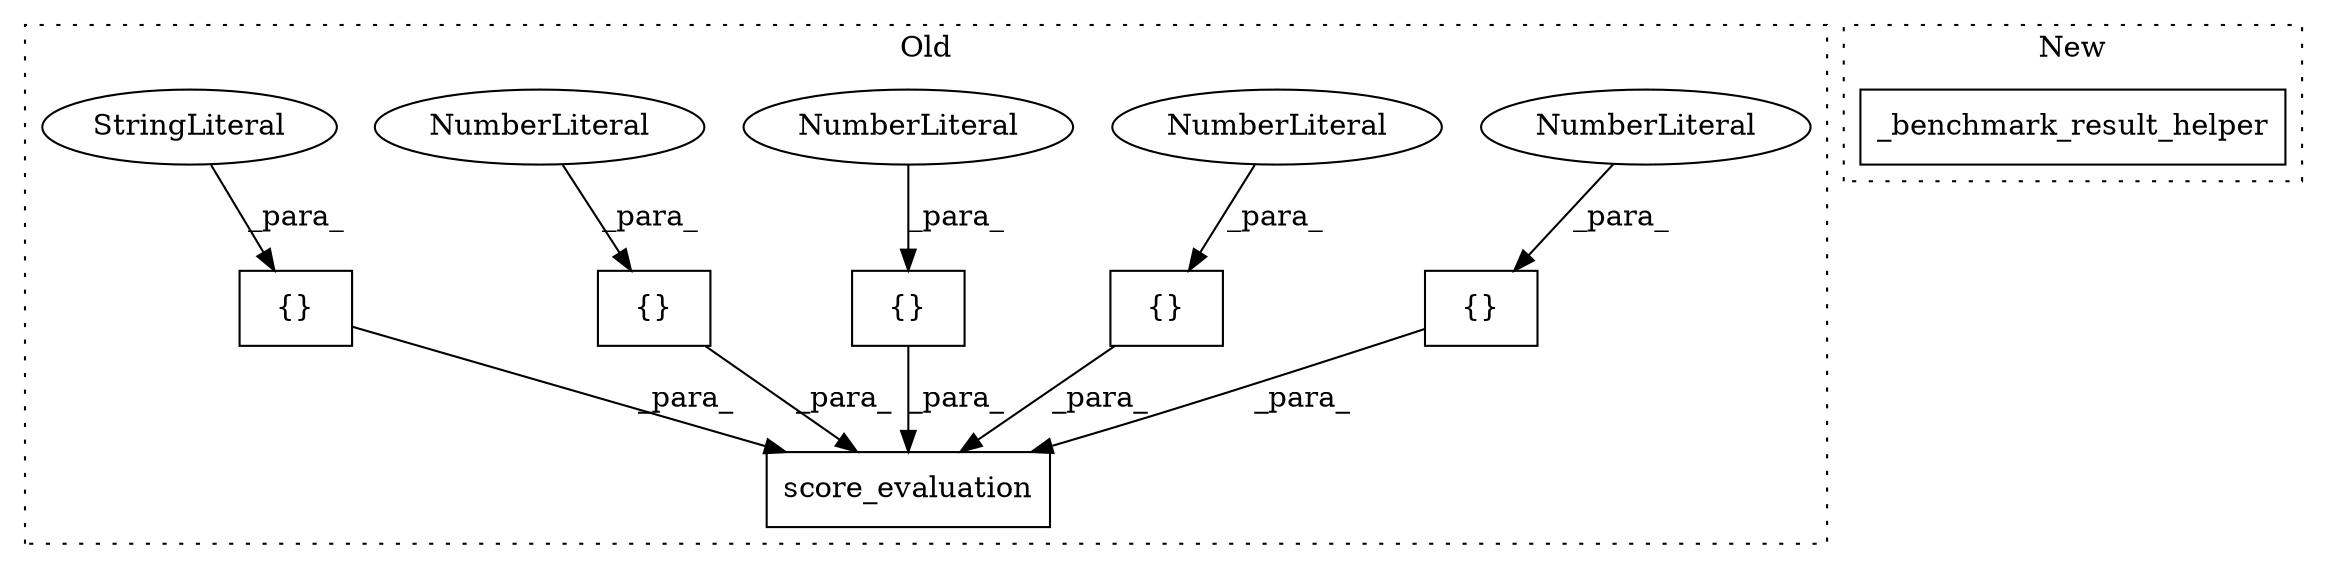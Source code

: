digraph G {
subgraph cluster0 {
1 [label="{}" a="4" s="13858,13860" l="1,1" shape="box"];
3 [label="NumberLiteral" a="34" s="13859" l="1" shape="ellipse"];
4 [label="score_evaluation" a="32" s="13825,13937" l="17,1" shape="box"];
5 [label="{}" a="4" s="13871,13873" l="1,1" shape="box"];
6 [label="NumberLiteral" a="34" s="13872" l="1" shape="ellipse"];
7 [label="{}" a="4" s="13897,13899" l="1,1" shape="box"];
8 [label="NumberLiteral" a="34" s="13898" l="1" shape="ellipse"];
9 [label="{}" a="4" s="13884,13886" l="1,1" shape="box"];
10 [label="NumberLiteral" a="34" s="13885" l="1" shape="ellipse"];
11 [label="{}" a="4" s="13913,13917" l="1,1" shape="box"];
12 [label="StringLiteral" a="45" s="13914" l="3" shape="ellipse"];
label = "Old";
style="dotted";
}
subgraph cluster1 {
2 [label="_benchmark_result_helper" a="32" s="13311,13378" l="25,1" shape="box"];
label = "New";
style="dotted";
}
1 -> 4 [label="_para_"];
3 -> 1 [label="_para_"];
5 -> 4 [label="_para_"];
6 -> 5 [label="_para_"];
7 -> 4 [label="_para_"];
8 -> 7 [label="_para_"];
9 -> 4 [label="_para_"];
10 -> 9 [label="_para_"];
11 -> 4 [label="_para_"];
12 -> 11 [label="_para_"];
}